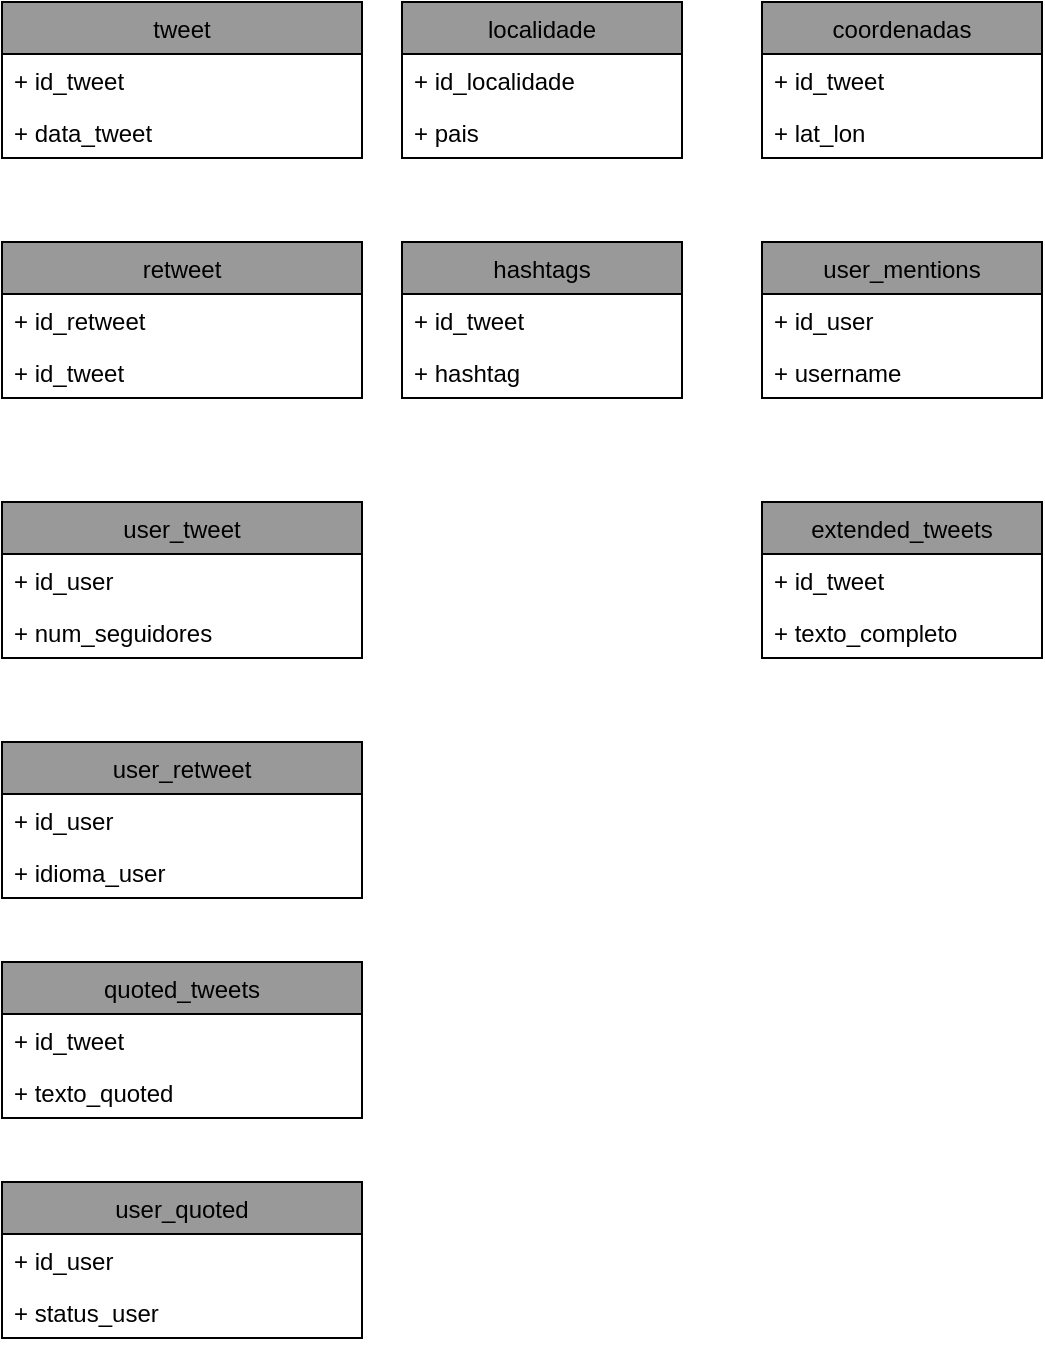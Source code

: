 <mxfile version="16.2.7" type="github">
  <diagram id="fv4zWys8BfYoJ0vQGtba" name="Page-1">
    <mxGraphModel dx="868" dy="520" grid="1" gridSize="10" guides="1" tooltips="1" connect="1" arrows="1" fold="1" page="1" pageScale="1" pageWidth="827" pageHeight="1169" math="0" shadow="0">
      <root>
        <mxCell id="0" />
        <mxCell id="1" parent="0" />
        <mxCell id="Clvi0p8R-WR4ALfsTh6E-5" value="tweet" style="swimlane;fontStyle=0;childLayout=stackLayout;horizontal=1;startSize=26;fillColor=#999999;horizontalStack=0;resizeParent=1;resizeParentMax=0;resizeLast=0;collapsible=1;marginBottom=0;" vertex="1" parent="1">
          <mxGeometry x="60" y="40" width="180" height="78" as="geometry" />
        </mxCell>
        <mxCell id="Clvi0p8R-WR4ALfsTh6E-6" value="+ id_tweet" style="text;strokeColor=none;fillColor=none;align=left;verticalAlign=top;spacingLeft=4;spacingRight=4;overflow=hidden;rotatable=0;points=[[0,0.5],[1,0.5]];portConstraint=eastwest;" vertex="1" parent="Clvi0p8R-WR4ALfsTh6E-5">
          <mxGeometry y="26" width="180" height="26" as="geometry" />
        </mxCell>
        <mxCell id="Clvi0p8R-WR4ALfsTh6E-7" value="+ data_tweet" style="text;strokeColor=none;fillColor=none;align=left;verticalAlign=top;spacingLeft=4;spacingRight=4;overflow=hidden;rotatable=0;points=[[0,0.5],[1,0.5]];portConstraint=eastwest;" vertex="1" parent="Clvi0p8R-WR4ALfsTh6E-5">
          <mxGeometry y="52" width="180" height="26" as="geometry" />
        </mxCell>
        <mxCell id="Clvi0p8R-WR4ALfsTh6E-9" value="retweet" style="swimlane;fontStyle=0;childLayout=stackLayout;horizontal=1;startSize=26;fillColor=#999999;horizontalStack=0;resizeParent=1;resizeParentMax=0;resizeLast=0;collapsible=1;marginBottom=0;" vertex="1" parent="1">
          <mxGeometry x="60" y="160" width="180" height="78" as="geometry" />
        </mxCell>
        <mxCell id="Clvi0p8R-WR4ALfsTh6E-10" value="+ id_retweet" style="text;strokeColor=none;fillColor=none;align=left;verticalAlign=top;spacingLeft=4;spacingRight=4;overflow=hidden;rotatable=0;points=[[0,0.5],[1,0.5]];portConstraint=eastwest;" vertex="1" parent="Clvi0p8R-WR4ALfsTh6E-9">
          <mxGeometry y="26" width="180" height="26" as="geometry" />
        </mxCell>
        <mxCell id="Clvi0p8R-WR4ALfsTh6E-11" value="+ id_tweet" style="text;strokeColor=none;fillColor=none;align=left;verticalAlign=top;spacingLeft=4;spacingRight=4;overflow=hidden;rotatable=0;points=[[0,0.5],[1,0.5]];portConstraint=eastwest;" vertex="1" parent="Clvi0p8R-WR4ALfsTh6E-9">
          <mxGeometry y="52" width="180" height="26" as="geometry" />
        </mxCell>
        <mxCell id="Clvi0p8R-WR4ALfsTh6E-13" value="user_tweet" style="swimlane;fontStyle=0;childLayout=stackLayout;horizontal=1;startSize=26;fillColor=#999999;horizontalStack=0;resizeParent=1;resizeParentMax=0;resizeLast=0;collapsible=1;marginBottom=0;" vertex="1" parent="1">
          <mxGeometry x="60" y="290" width="180" height="78" as="geometry" />
        </mxCell>
        <mxCell id="Clvi0p8R-WR4ALfsTh6E-14" value="+ id_user" style="text;strokeColor=none;fillColor=none;align=left;verticalAlign=top;spacingLeft=4;spacingRight=4;overflow=hidden;rotatable=0;points=[[0,0.5],[1,0.5]];portConstraint=eastwest;" vertex="1" parent="Clvi0p8R-WR4ALfsTh6E-13">
          <mxGeometry y="26" width="180" height="26" as="geometry" />
        </mxCell>
        <mxCell id="Clvi0p8R-WR4ALfsTh6E-15" value="+ num_seguidores" style="text;strokeColor=none;fillColor=none;align=left;verticalAlign=top;spacingLeft=4;spacingRight=4;overflow=hidden;rotatable=0;points=[[0,0.5],[1,0.5]];portConstraint=eastwest;" vertex="1" parent="Clvi0p8R-WR4ALfsTh6E-13">
          <mxGeometry y="52" width="180" height="26" as="geometry" />
        </mxCell>
        <mxCell id="Clvi0p8R-WR4ALfsTh6E-17" value="user_retweet" style="swimlane;fontStyle=0;childLayout=stackLayout;horizontal=1;startSize=26;fillColor=#999999;horizontalStack=0;resizeParent=1;resizeParentMax=0;resizeLast=0;collapsible=1;marginBottom=0;" vertex="1" parent="1">
          <mxGeometry x="60" y="410" width="180" height="78" as="geometry" />
        </mxCell>
        <mxCell id="Clvi0p8R-WR4ALfsTh6E-18" value="+ id_user" style="text;strokeColor=none;fillColor=none;align=left;verticalAlign=top;spacingLeft=4;spacingRight=4;overflow=hidden;rotatable=0;points=[[0,0.5],[1,0.5]];portConstraint=eastwest;" vertex="1" parent="Clvi0p8R-WR4ALfsTh6E-17">
          <mxGeometry y="26" width="180" height="26" as="geometry" />
        </mxCell>
        <mxCell id="Clvi0p8R-WR4ALfsTh6E-19" value="+ idioma_user" style="text;strokeColor=none;fillColor=none;align=left;verticalAlign=top;spacingLeft=4;spacingRight=4;overflow=hidden;rotatable=0;points=[[0,0.5],[1,0.5]];portConstraint=eastwest;" vertex="1" parent="Clvi0p8R-WR4ALfsTh6E-17">
          <mxGeometry y="52" width="180" height="26" as="geometry" />
        </mxCell>
        <mxCell id="Clvi0p8R-WR4ALfsTh6E-21" value="quoted_tweets" style="swimlane;fontStyle=0;childLayout=stackLayout;horizontal=1;startSize=26;fillColor=#999999;horizontalStack=0;resizeParent=1;resizeParentMax=0;resizeLast=0;collapsible=1;marginBottom=0;" vertex="1" parent="1">
          <mxGeometry x="60" y="520" width="180" height="78" as="geometry" />
        </mxCell>
        <mxCell id="Clvi0p8R-WR4ALfsTh6E-22" value="+ id_tweet" style="text;strokeColor=none;fillColor=none;align=left;verticalAlign=top;spacingLeft=4;spacingRight=4;overflow=hidden;rotatable=0;points=[[0,0.5],[1,0.5]];portConstraint=eastwest;" vertex="1" parent="Clvi0p8R-WR4ALfsTh6E-21">
          <mxGeometry y="26" width="180" height="26" as="geometry" />
        </mxCell>
        <mxCell id="Clvi0p8R-WR4ALfsTh6E-23" value="+ texto_quoted" style="text;strokeColor=none;fillColor=none;align=left;verticalAlign=top;spacingLeft=4;spacingRight=4;overflow=hidden;rotatable=0;points=[[0,0.5],[1,0.5]];portConstraint=eastwest;" vertex="1" parent="Clvi0p8R-WR4ALfsTh6E-21">
          <mxGeometry y="52" width="180" height="26" as="geometry" />
        </mxCell>
        <mxCell id="Clvi0p8R-WR4ALfsTh6E-29" value="localidade" style="swimlane;fontStyle=0;childLayout=stackLayout;horizontal=1;startSize=26;fillColor=#999999;horizontalStack=0;resizeParent=1;resizeParentMax=0;resizeLast=0;collapsible=1;marginBottom=0;" vertex="1" parent="1">
          <mxGeometry x="260" y="40" width="140" height="78" as="geometry" />
        </mxCell>
        <mxCell id="Clvi0p8R-WR4ALfsTh6E-30" value="+ id_localidade" style="text;strokeColor=none;fillColor=none;align=left;verticalAlign=top;spacingLeft=4;spacingRight=4;overflow=hidden;rotatable=0;points=[[0,0.5],[1,0.5]];portConstraint=eastwest;" vertex="1" parent="Clvi0p8R-WR4ALfsTh6E-29">
          <mxGeometry y="26" width="140" height="26" as="geometry" />
        </mxCell>
        <mxCell id="Clvi0p8R-WR4ALfsTh6E-31" value="+ pais" style="text;strokeColor=none;fillColor=none;align=left;verticalAlign=top;spacingLeft=4;spacingRight=4;overflow=hidden;rotatable=0;points=[[0,0.5],[1,0.5]];portConstraint=eastwest;" vertex="1" parent="Clvi0p8R-WR4ALfsTh6E-29">
          <mxGeometry y="52" width="140" height="26" as="geometry" />
        </mxCell>
        <mxCell id="Clvi0p8R-WR4ALfsTh6E-33" value="hashtags" style="swimlane;fontStyle=0;childLayout=stackLayout;horizontal=1;startSize=26;fillColor=#999999;horizontalStack=0;resizeParent=1;resizeParentMax=0;resizeLast=0;collapsible=1;marginBottom=0;" vertex="1" parent="1">
          <mxGeometry x="260" y="160" width="140" height="78" as="geometry" />
        </mxCell>
        <mxCell id="Clvi0p8R-WR4ALfsTh6E-34" value="+ id_tweet" style="text;strokeColor=none;fillColor=none;align=left;verticalAlign=top;spacingLeft=4;spacingRight=4;overflow=hidden;rotatable=0;points=[[0,0.5],[1,0.5]];portConstraint=eastwest;" vertex="1" parent="Clvi0p8R-WR4ALfsTh6E-33">
          <mxGeometry y="26" width="140" height="26" as="geometry" />
        </mxCell>
        <mxCell id="Clvi0p8R-WR4ALfsTh6E-35" value="+ hashtag" style="text;strokeColor=none;fillColor=none;align=left;verticalAlign=top;spacingLeft=4;spacingRight=4;overflow=hidden;rotatable=0;points=[[0,0.5],[1,0.5]];portConstraint=eastwest;" vertex="1" parent="Clvi0p8R-WR4ALfsTh6E-33">
          <mxGeometry y="52" width="140" height="26" as="geometry" />
        </mxCell>
        <mxCell id="Clvi0p8R-WR4ALfsTh6E-37" value="coordenadas" style="swimlane;fontStyle=0;childLayout=stackLayout;horizontal=1;startSize=26;fillColor=#999999;horizontalStack=0;resizeParent=1;resizeParentMax=0;resizeLast=0;collapsible=1;marginBottom=0;" vertex="1" parent="1">
          <mxGeometry x="440" y="40" width="140" height="78" as="geometry" />
        </mxCell>
        <mxCell id="Clvi0p8R-WR4ALfsTh6E-38" value="+ id_tweet" style="text;strokeColor=none;fillColor=none;align=left;verticalAlign=top;spacingLeft=4;spacingRight=4;overflow=hidden;rotatable=0;points=[[0,0.5],[1,0.5]];portConstraint=eastwest;" vertex="1" parent="Clvi0p8R-WR4ALfsTh6E-37">
          <mxGeometry y="26" width="140" height="26" as="geometry" />
        </mxCell>
        <mxCell id="Clvi0p8R-WR4ALfsTh6E-39" value="+ lat_lon" style="text;strokeColor=none;fillColor=none;align=left;verticalAlign=top;spacingLeft=4;spacingRight=4;overflow=hidden;rotatable=0;points=[[0,0.5],[1,0.5]];portConstraint=eastwest;" vertex="1" parent="Clvi0p8R-WR4ALfsTh6E-37">
          <mxGeometry y="52" width="140" height="26" as="geometry" />
        </mxCell>
        <mxCell id="Clvi0p8R-WR4ALfsTh6E-41" value="user_mentions" style="swimlane;fontStyle=0;childLayout=stackLayout;horizontal=1;startSize=26;fillColor=#999999;horizontalStack=0;resizeParent=1;resizeParentMax=0;resizeLast=0;collapsible=1;marginBottom=0;" vertex="1" parent="1">
          <mxGeometry x="440" y="160" width="140" height="78" as="geometry" />
        </mxCell>
        <mxCell id="Clvi0p8R-WR4ALfsTh6E-42" value="+ id_user" style="text;strokeColor=none;fillColor=none;align=left;verticalAlign=top;spacingLeft=4;spacingRight=4;overflow=hidden;rotatable=0;points=[[0,0.5],[1,0.5]];portConstraint=eastwest;" vertex="1" parent="Clvi0p8R-WR4ALfsTh6E-41">
          <mxGeometry y="26" width="140" height="26" as="geometry" />
        </mxCell>
        <mxCell id="Clvi0p8R-WR4ALfsTh6E-43" value="+ username" style="text;strokeColor=none;fillColor=none;align=left;verticalAlign=top;spacingLeft=4;spacingRight=4;overflow=hidden;rotatable=0;points=[[0,0.5],[1,0.5]];portConstraint=eastwest;" vertex="1" parent="Clvi0p8R-WR4ALfsTh6E-41">
          <mxGeometry y="52" width="140" height="26" as="geometry" />
        </mxCell>
        <mxCell id="Clvi0p8R-WR4ALfsTh6E-45" value="extended_tweets" style="swimlane;fontStyle=0;childLayout=stackLayout;horizontal=1;startSize=26;fillColor=#999999;horizontalStack=0;resizeParent=1;resizeParentMax=0;resizeLast=0;collapsible=1;marginBottom=0;" vertex="1" parent="1">
          <mxGeometry x="440" y="290" width="140" height="78" as="geometry" />
        </mxCell>
        <mxCell id="Clvi0p8R-WR4ALfsTh6E-46" value="+ id_tweet" style="text;strokeColor=none;fillColor=none;align=left;verticalAlign=top;spacingLeft=4;spacingRight=4;overflow=hidden;rotatable=0;points=[[0,0.5],[1,0.5]];portConstraint=eastwest;" vertex="1" parent="Clvi0p8R-WR4ALfsTh6E-45">
          <mxGeometry y="26" width="140" height="26" as="geometry" />
        </mxCell>
        <mxCell id="Clvi0p8R-WR4ALfsTh6E-47" value="+ texto_completo" style="text;strokeColor=none;fillColor=none;align=left;verticalAlign=top;spacingLeft=4;spacingRight=4;overflow=hidden;rotatable=0;points=[[0,0.5],[1,0.5]];portConstraint=eastwest;" vertex="1" parent="Clvi0p8R-WR4ALfsTh6E-45">
          <mxGeometry y="52" width="140" height="26" as="geometry" />
        </mxCell>
        <mxCell id="Clvi0p8R-WR4ALfsTh6E-49" value="user_quoted" style="swimlane;fontStyle=0;childLayout=stackLayout;horizontal=1;startSize=26;fillColor=#999999;horizontalStack=0;resizeParent=1;resizeParentMax=0;resizeLast=0;collapsible=1;marginBottom=0;" vertex="1" parent="1">
          <mxGeometry x="60" y="630" width="180" height="78" as="geometry" />
        </mxCell>
        <mxCell id="Clvi0p8R-WR4ALfsTh6E-50" value="+ id_user" style="text;strokeColor=none;fillColor=none;align=left;verticalAlign=top;spacingLeft=4;spacingRight=4;overflow=hidden;rotatable=0;points=[[0,0.5],[1,0.5]];portConstraint=eastwest;" vertex="1" parent="Clvi0p8R-WR4ALfsTh6E-49">
          <mxGeometry y="26" width="180" height="26" as="geometry" />
        </mxCell>
        <mxCell id="Clvi0p8R-WR4ALfsTh6E-51" value="+ status_user" style="text;strokeColor=none;fillColor=none;align=left;verticalAlign=top;spacingLeft=4;spacingRight=4;overflow=hidden;rotatable=0;points=[[0,0.5],[1,0.5]];portConstraint=eastwest;" vertex="1" parent="Clvi0p8R-WR4ALfsTh6E-49">
          <mxGeometry y="52" width="180" height="26" as="geometry" />
        </mxCell>
      </root>
    </mxGraphModel>
  </diagram>
</mxfile>
